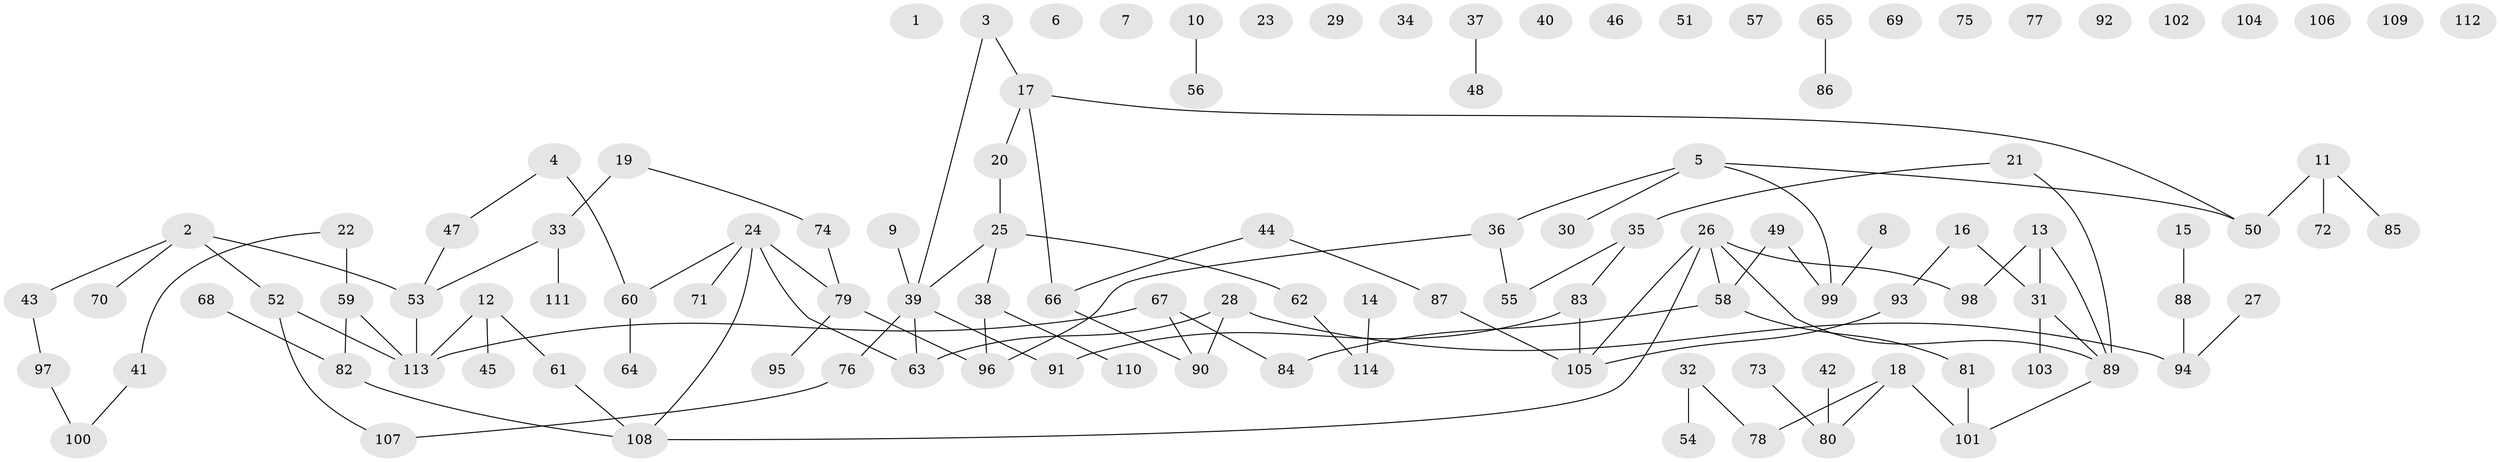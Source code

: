 // Generated by graph-tools (version 1.1) at 2025/33/03/09/25 02:33:51]
// undirected, 114 vertices, 112 edges
graph export_dot {
graph [start="1"]
  node [color=gray90,style=filled];
  1;
  2;
  3;
  4;
  5;
  6;
  7;
  8;
  9;
  10;
  11;
  12;
  13;
  14;
  15;
  16;
  17;
  18;
  19;
  20;
  21;
  22;
  23;
  24;
  25;
  26;
  27;
  28;
  29;
  30;
  31;
  32;
  33;
  34;
  35;
  36;
  37;
  38;
  39;
  40;
  41;
  42;
  43;
  44;
  45;
  46;
  47;
  48;
  49;
  50;
  51;
  52;
  53;
  54;
  55;
  56;
  57;
  58;
  59;
  60;
  61;
  62;
  63;
  64;
  65;
  66;
  67;
  68;
  69;
  70;
  71;
  72;
  73;
  74;
  75;
  76;
  77;
  78;
  79;
  80;
  81;
  82;
  83;
  84;
  85;
  86;
  87;
  88;
  89;
  90;
  91;
  92;
  93;
  94;
  95;
  96;
  97;
  98;
  99;
  100;
  101;
  102;
  103;
  104;
  105;
  106;
  107;
  108;
  109;
  110;
  111;
  112;
  113;
  114;
  2 -- 43;
  2 -- 52;
  2 -- 53;
  2 -- 70;
  3 -- 17;
  3 -- 39;
  4 -- 47;
  4 -- 60;
  5 -- 30;
  5 -- 36;
  5 -- 50;
  5 -- 99;
  8 -- 99;
  9 -- 39;
  10 -- 56;
  11 -- 50;
  11 -- 72;
  11 -- 85;
  12 -- 45;
  12 -- 61;
  12 -- 113;
  13 -- 31;
  13 -- 89;
  13 -- 98;
  14 -- 114;
  15 -- 88;
  16 -- 31;
  16 -- 93;
  17 -- 20;
  17 -- 50;
  17 -- 66;
  18 -- 78;
  18 -- 80;
  18 -- 101;
  19 -- 33;
  19 -- 74;
  20 -- 25;
  21 -- 35;
  21 -- 89;
  22 -- 41;
  22 -- 59;
  24 -- 60;
  24 -- 63;
  24 -- 71;
  24 -- 79;
  24 -- 108;
  25 -- 38;
  25 -- 39;
  25 -- 62;
  26 -- 58;
  26 -- 89;
  26 -- 98;
  26 -- 105;
  26 -- 108;
  27 -- 94;
  28 -- 63;
  28 -- 90;
  28 -- 94;
  31 -- 89;
  31 -- 103;
  32 -- 54;
  32 -- 78;
  33 -- 53;
  33 -- 111;
  35 -- 55;
  35 -- 83;
  36 -- 55;
  36 -- 96;
  37 -- 48;
  38 -- 96;
  38 -- 110;
  39 -- 63;
  39 -- 76;
  39 -- 91;
  41 -- 100;
  42 -- 80;
  43 -- 97;
  44 -- 66;
  44 -- 87;
  47 -- 53;
  49 -- 58;
  49 -- 99;
  52 -- 107;
  52 -- 113;
  53 -- 113;
  58 -- 81;
  58 -- 84;
  59 -- 82;
  59 -- 113;
  60 -- 64;
  61 -- 108;
  62 -- 114;
  65 -- 86;
  66 -- 90;
  67 -- 84;
  67 -- 90;
  67 -- 113;
  68 -- 82;
  73 -- 80;
  74 -- 79;
  76 -- 107;
  79 -- 95;
  79 -- 96;
  81 -- 101;
  82 -- 108;
  83 -- 91;
  83 -- 105;
  87 -- 105;
  88 -- 94;
  89 -- 101;
  93 -- 105;
  97 -- 100;
}

